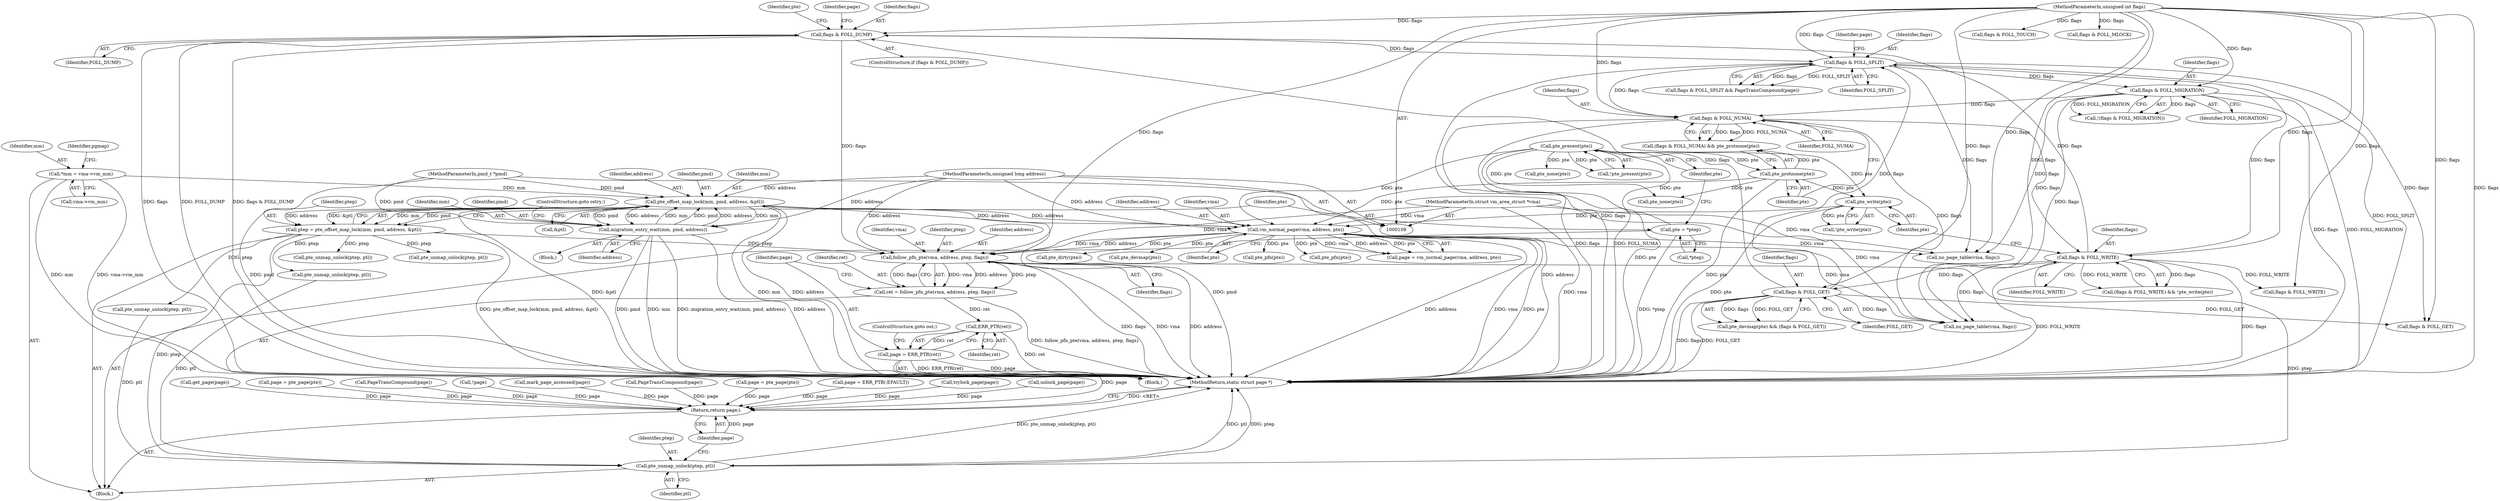 digraph "0_linux_19be0eaffa3ac7d8eb6784ad9bdbc7d67ed8e619_0@pointer" {
"1000269" [label="(Call,follow_pfn_pte(vma, address, ptep, flags))"];
"1000209" [label="(Call,vm_normal_page(vma, address, pte))"];
"1000110" [label="(MethodParameterIn,struct vm_area_struct *vma)"];
"1000141" [label="(Call,pte_offset_map_lock(mm, pmd, address, &ptl))"];
"1000116" [label="(Call,*mm = vma->vm_mm)"];
"1000180" [label="(Call,migration_entry_wait(mm, pmd, address))"];
"1000112" [label="(MethodParameterIn,pmd_t *pmd)"];
"1000111" [label="(MethodParameterIn,unsigned long address)"];
"1000199" [label="(Call,pte_write(pte))"];
"1000190" [label="(Call,pte_protnone(pte))"];
"1000153" [label="(Call,pte_present(pte))"];
"1000147" [label="(Call,pte = *ptep)"];
"1000139" [label="(Call,ptep = pte_offset_map_lock(mm, pmd, address, &ptl))"];
"1000245" [label="(Call,flags & FOLL_DUMP)"];
"1000220" [label="(Call,flags & FOLL_GET)"];
"1000195" [label="(Call,flags & FOLL_WRITE)"];
"1000187" [label="(Call,flags & FOLL_NUMA)"];
"1000281" [label="(Call,flags & FOLL_SPLIT)"];
"1000113" [label="(MethodParameterIn,unsigned int flags)"];
"1000160" [label="(Call,flags & FOLL_MIGRATION)"];
"1000267" [label="(Call,ret = follow_pfn_pte(vma, address, ptep, flags))"];
"1000276" [label="(Call,ERR_PTR(ret))"];
"1000274" [label="(Call,page = ERR_PTR(ret))"];
"1000377" [label="(Return,return page;)"];
"1000374" [label="(Call,pte_unmap_unlock(ptep, ptl))"];
"1000249" [label="(Call,page = ERR_PTR(-EFAULT))"];
"1000365" [label="(Call,trylock_page(page))"];
"1000189" [label="(Identifier,FOLL_NUMA)"];
"1000265" [label="(Block,)"];
"1000274" [label="(Call,page = ERR_PTR(ret))"];
"1000117" [label="(Identifier,mm)"];
"1000199" [label="(Call,pte_write(pte))"];
"1000114" [label="(Block,)"];
"1000197" [label="(Identifier,FOLL_WRITE)"];
"1000371" [label="(Call,unlock_page(page))"];
"1000375" [label="(Identifier,ptep)"];
"1000180" [label="(Call,migration_entry_wait(mm, pmd, address))"];
"1000207" [label="(Call,page = vm_normal_page(vma, address, pte))"];
"1000191" [label="(Identifier,pte)"];
"1000376" [label="(Identifier,ptl)"];
"1000187" [label="(Call,flags & FOLL_NUMA)"];
"1000377" [label="(Return,return page;)"];
"1000161" [label="(Identifier,flags)"];
"1000336" [label="(Call,pte_dirty(pte))"];
"1000218" [label="(Call,pte_devmap(pte))"];
"1000271" [label="(Identifier,address)"];
"1000139" [label="(Call,ptep = pte_offset_map_lock(mm, pmd, address, &ptl))"];
"1000154" [label="(Identifier,pte)"];
"1000162" [label="(Identifier,FOLL_MIGRATION)"];
"1000314" [label="(Call,get_page(page))"];
"1000153" [label="(Call,pte_present(pte))"];
"1000188" [label="(Identifier,flags)"];
"1000290" [label="(Call,pte_unmap_unlock(ptep, ptl))"];
"1000285" [label="(Identifier,page)"];
"1000116" [label="(Call,*mm = vma->vm_mm)"];
"1000277" [label="(Identifier,ret)"];
"1000182" [label="(Identifier,pmd)"];
"1000232" [label="(Call,page = pte_page(pte))"];
"1000136" [label="(Call,no_page_table(vma, flags))"];
"1000144" [label="(Identifier,address)"];
"1000275" [label="(Identifier,page)"];
"1000212" [label="(Identifier,pte)"];
"1000118" [label="(Call,vma->vm_mm)"];
"1000147" [label="(Call,pte = *ptep)"];
"1000112" [label="(MethodParameterIn,pmd_t *pmd)"];
"1000227" [label="(Call,pte_pfn(pte))"];
"1000200" [label="(Identifier,pte)"];
"1000159" [label="(Call,!(flags & FOLL_MIGRATION))"];
"1000165" [label="(Call,pte_none(pte))"];
"1000246" [label="(Identifier,flags)"];
"1000222" [label="(Identifier,FOLL_GET)"];
"1000217" [label="(Call,pte_devmap(pte) && (flags & FOLL_GET))"];
"1000280" [label="(Call,flags & FOLL_SPLIT && PageTransCompound(page))"];
"1000209" [label="(Call,vm_normal_page(vma, address, pte))"];
"1000357" [label="(Call,PageTransCompound(page))"];
"1000393" [label="(MethodReturn,static struct page *)"];
"1000143" [label="(Identifier,pmd)"];
"1000160" [label="(Call,flags & FOLL_MIGRATION)"];
"1000140" [label="(Identifier,ptep)"];
"1000268" [label="(Identifier,ret)"];
"1000385" [label="(Call,pte_none(pte))"];
"1000184" [label="(ControlStructure,goto retry;)"];
"1000142" [label="(Identifier,mm)"];
"1000244" [label="(ControlStructure,if (flags & FOLL_DUMP))"];
"1000221" [label="(Identifier,flags)"];
"1000110" [label="(MethodParameterIn,struct vm_area_struct *vma)"];
"1000325" [label="(Call,flags & FOLL_TOUCH)"];
"1000270" [label="(Identifier,vma)"];
"1000380" [label="(Call,pte_unmap_unlock(ptep, ptl))"];
"1000113" [label="(MethodParameterIn,unsigned int flags)"];
"1000141" [label="(Call,pte_offset_map_lock(mm, pmd, address, &ptl))"];
"1000276" [label="(Call,ERR_PTR(ret))"];
"1000190" [label="(Call,pte_protnone(pte))"];
"1000186" [label="(Call,(flags & FOLL_NUMA) && pte_protnone(pte))"];
"1000257" [label="(Call,pte_pfn(pte))"];
"1000211" [label="(Identifier,address)"];
"1000272" [label="(Identifier,ptep)"];
"1000241" [label="(Call,!page)"];
"1000198" [label="(Call,!pte_write(pte))"];
"1000183" [label="(Identifier,address)"];
"1000195" [label="(Call,flags & FOLL_WRITE)"];
"1000210" [label="(Identifier,vma)"];
"1000310" [label="(Call,flags & FOLL_GET)"];
"1000177" [label="(Call,pte_unmap_unlock(ptep, ptl))"];
"1000155" [label="(Block,)"];
"1000202" [label="(Call,pte_unmap_unlock(ptep, ptl))"];
"1000343" [label="(Call,mark_page_accessed(page))"];
"1000111" [label="(MethodParameterIn,unsigned long address)"];
"1000247" [label="(Identifier,FOLL_DUMP)"];
"1000283" [label="(Identifier,FOLL_SPLIT)"];
"1000220" [label="(Call,flags & FOLL_GET)"];
"1000267" [label="(Call,ret = follow_pfn_pte(vma, address, ptep, flags))"];
"1000145" [label="(Call,&ptl)"];
"1000278" [label="(ControlStructure,goto out;)"];
"1000347" [label="(Call,flags & FOLL_MLOCK)"];
"1000194" [label="(Call,(flags & FOLL_WRITE) && !pte_write(pte))"];
"1000196" [label="(Identifier,flags)"];
"1000284" [label="(Call,PageTransCompound(page))"];
"1000258" [label="(Identifier,pte)"];
"1000123" [label="(Identifier,pgmap)"];
"1000260" [label="(Call,page = pte_page(pte))"];
"1000152" [label="(Call,!pte_present(pte))"];
"1000281" [label="(Call,flags & FOLL_SPLIT)"];
"1000390" [label="(Call,no_page_table(vma, flags))"];
"1000269" [label="(Call,follow_pfn_pte(vma, address, ptep, flags))"];
"1000282" [label="(Identifier,flags)"];
"1000149" [label="(Call,*ptep)"];
"1000273" [label="(Identifier,flags)"];
"1000378" [label="(Identifier,page)"];
"1000181" [label="(Identifier,mm)"];
"1000245" [label="(Call,flags & FOLL_DUMP)"];
"1000250" [label="(Identifier,page)"];
"1000148" [label="(Identifier,pte)"];
"1000331" [label="(Call,flags & FOLL_WRITE)"];
"1000374" [label="(Call,pte_unmap_unlock(ptep, ptl))"];
"1000269" -> "1000267"  [label="AST: "];
"1000269" -> "1000273"  [label="CFG: "];
"1000270" -> "1000269"  [label="AST: "];
"1000271" -> "1000269"  [label="AST: "];
"1000272" -> "1000269"  [label="AST: "];
"1000273" -> "1000269"  [label="AST: "];
"1000267" -> "1000269"  [label="CFG: "];
"1000269" -> "1000393"  [label="DDG: flags"];
"1000269" -> "1000393"  [label="DDG: vma"];
"1000269" -> "1000393"  [label="DDG: address"];
"1000269" -> "1000267"  [label="DDG: vma"];
"1000269" -> "1000267"  [label="DDG: address"];
"1000269" -> "1000267"  [label="DDG: ptep"];
"1000269" -> "1000267"  [label="DDG: flags"];
"1000209" -> "1000269"  [label="DDG: vma"];
"1000209" -> "1000269"  [label="DDG: address"];
"1000110" -> "1000269"  [label="DDG: vma"];
"1000111" -> "1000269"  [label="DDG: address"];
"1000139" -> "1000269"  [label="DDG: ptep"];
"1000245" -> "1000269"  [label="DDG: flags"];
"1000113" -> "1000269"  [label="DDG: flags"];
"1000269" -> "1000374"  [label="DDG: ptep"];
"1000209" -> "1000207"  [label="AST: "];
"1000209" -> "1000212"  [label="CFG: "];
"1000210" -> "1000209"  [label="AST: "];
"1000211" -> "1000209"  [label="AST: "];
"1000212" -> "1000209"  [label="AST: "];
"1000207" -> "1000209"  [label="CFG: "];
"1000209" -> "1000393"  [label="DDG: vma"];
"1000209" -> "1000393"  [label="DDG: pte"];
"1000209" -> "1000393"  [label="DDG: address"];
"1000209" -> "1000136"  [label="DDG: vma"];
"1000209" -> "1000141"  [label="DDG: address"];
"1000209" -> "1000207"  [label="DDG: vma"];
"1000209" -> "1000207"  [label="DDG: address"];
"1000209" -> "1000207"  [label="DDG: pte"];
"1000110" -> "1000209"  [label="DDG: vma"];
"1000141" -> "1000209"  [label="DDG: address"];
"1000111" -> "1000209"  [label="DDG: address"];
"1000199" -> "1000209"  [label="DDG: pte"];
"1000190" -> "1000209"  [label="DDG: pte"];
"1000153" -> "1000209"  [label="DDG: pte"];
"1000209" -> "1000218"  [label="DDG: pte"];
"1000209" -> "1000227"  [label="DDG: pte"];
"1000209" -> "1000257"  [label="DDG: pte"];
"1000209" -> "1000336"  [label="DDG: pte"];
"1000209" -> "1000390"  [label="DDG: vma"];
"1000110" -> "1000109"  [label="AST: "];
"1000110" -> "1000393"  [label="DDG: vma"];
"1000110" -> "1000136"  [label="DDG: vma"];
"1000110" -> "1000390"  [label="DDG: vma"];
"1000141" -> "1000139"  [label="AST: "];
"1000141" -> "1000145"  [label="CFG: "];
"1000142" -> "1000141"  [label="AST: "];
"1000143" -> "1000141"  [label="AST: "];
"1000144" -> "1000141"  [label="AST: "];
"1000145" -> "1000141"  [label="AST: "];
"1000139" -> "1000141"  [label="CFG: "];
"1000141" -> "1000393"  [label="DDG: mm"];
"1000141" -> "1000393"  [label="DDG: address"];
"1000141" -> "1000393"  [label="DDG: pmd"];
"1000141" -> "1000393"  [label="DDG: &ptl"];
"1000141" -> "1000139"  [label="DDG: mm"];
"1000141" -> "1000139"  [label="DDG: pmd"];
"1000141" -> "1000139"  [label="DDG: address"];
"1000141" -> "1000139"  [label="DDG: &ptl"];
"1000116" -> "1000141"  [label="DDG: mm"];
"1000180" -> "1000141"  [label="DDG: mm"];
"1000180" -> "1000141"  [label="DDG: pmd"];
"1000180" -> "1000141"  [label="DDG: address"];
"1000112" -> "1000141"  [label="DDG: pmd"];
"1000111" -> "1000141"  [label="DDG: address"];
"1000141" -> "1000180"  [label="DDG: mm"];
"1000141" -> "1000180"  [label="DDG: pmd"];
"1000141" -> "1000180"  [label="DDG: address"];
"1000116" -> "1000114"  [label="AST: "];
"1000116" -> "1000118"  [label="CFG: "];
"1000117" -> "1000116"  [label="AST: "];
"1000118" -> "1000116"  [label="AST: "];
"1000123" -> "1000116"  [label="CFG: "];
"1000116" -> "1000393"  [label="DDG: mm"];
"1000116" -> "1000393"  [label="DDG: vma->vm_mm"];
"1000180" -> "1000155"  [label="AST: "];
"1000180" -> "1000183"  [label="CFG: "];
"1000181" -> "1000180"  [label="AST: "];
"1000182" -> "1000180"  [label="AST: "];
"1000183" -> "1000180"  [label="AST: "];
"1000184" -> "1000180"  [label="CFG: "];
"1000180" -> "1000393"  [label="DDG: pmd"];
"1000180" -> "1000393"  [label="DDG: mm"];
"1000180" -> "1000393"  [label="DDG: migration_entry_wait(mm, pmd, address)"];
"1000180" -> "1000393"  [label="DDG: address"];
"1000112" -> "1000180"  [label="DDG: pmd"];
"1000111" -> "1000180"  [label="DDG: address"];
"1000112" -> "1000109"  [label="AST: "];
"1000112" -> "1000393"  [label="DDG: pmd"];
"1000111" -> "1000109"  [label="AST: "];
"1000111" -> "1000393"  [label="DDG: address"];
"1000199" -> "1000198"  [label="AST: "];
"1000199" -> "1000200"  [label="CFG: "];
"1000200" -> "1000199"  [label="AST: "];
"1000198" -> "1000199"  [label="CFG: "];
"1000199" -> "1000393"  [label="DDG: pte"];
"1000199" -> "1000198"  [label="DDG: pte"];
"1000190" -> "1000199"  [label="DDG: pte"];
"1000153" -> "1000199"  [label="DDG: pte"];
"1000190" -> "1000186"  [label="AST: "];
"1000190" -> "1000191"  [label="CFG: "];
"1000191" -> "1000190"  [label="AST: "];
"1000186" -> "1000190"  [label="CFG: "];
"1000190" -> "1000393"  [label="DDG: pte"];
"1000190" -> "1000186"  [label="DDG: pte"];
"1000153" -> "1000190"  [label="DDG: pte"];
"1000190" -> "1000385"  [label="DDG: pte"];
"1000153" -> "1000152"  [label="AST: "];
"1000153" -> "1000154"  [label="CFG: "];
"1000154" -> "1000153"  [label="AST: "];
"1000152" -> "1000153"  [label="CFG: "];
"1000153" -> "1000393"  [label="DDG: pte"];
"1000153" -> "1000152"  [label="DDG: pte"];
"1000147" -> "1000153"  [label="DDG: pte"];
"1000153" -> "1000165"  [label="DDG: pte"];
"1000153" -> "1000385"  [label="DDG: pte"];
"1000147" -> "1000114"  [label="AST: "];
"1000147" -> "1000149"  [label="CFG: "];
"1000148" -> "1000147"  [label="AST: "];
"1000149" -> "1000147"  [label="AST: "];
"1000154" -> "1000147"  [label="CFG: "];
"1000147" -> "1000393"  [label="DDG: *ptep"];
"1000139" -> "1000114"  [label="AST: "];
"1000140" -> "1000139"  [label="AST: "];
"1000148" -> "1000139"  [label="CFG: "];
"1000139" -> "1000393"  [label="DDG: pte_offset_map_lock(mm, pmd, address, &ptl)"];
"1000139" -> "1000177"  [label="DDG: ptep"];
"1000139" -> "1000202"  [label="DDG: ptep"];
"1000139" -> "1000290"  [label="DDG: ptep"];
"1000139" -> "1000374"  [label="DDG: ptep"];
"1000139" -> "1000380"  [label="DDG: ptep"];
"1000245" -> "1000244"  [label="AST: "];
"1000245" -> "1000247"  [label="CFG: "];
"1000246" -> "1000245"  [label="AST: "];
"1000247" -> "1000245"  [label="AST: "];
"1000250" -> "1000245"  [label="CFG: "];
"1000258" -> "1000245"  [label="CFG: "];
"1000245" -> "1000393"  [label="DDG: flags & FOLL_DUMP"];
"1000245" -> "1000393"  [label="DDG: flags"];
"1000245" -> "1000393"  [label="DDG: FOLL_DUMP"];
"1000220" -> "1000245"  [label="DDG: flags"];
"1000195" -> "1000245"  [label="DDG: flags"];
"1000113" -> "1000245"  [label="DDG: flags"];
"1000245" -> "1000281"  [label="DDG: flags"];
"1000220" -> "1000217"  [label="AST: "];
"1000220" -> "1000222"  [label="CFG: "];
"1000221" -> "1000220"  [label="AST: "];
"1000222" -> "1000220"  [label="AST: "];
"1000217" -> "1000220"  [label="CFG: "];
"1000220" -> "1000393"  [label="DDG: flags"];
"1000220" -> "1000393"  [label="DDG: FOLL_GET"];
"1000220" -> "1000217"  [label="DDG: flags"];
"1000220" -> "1000217"  [label="DDG: FOLL_GET"];
"1000195" -> "1000220"  [label="DDG: flags"];
"1000113" -> "1000220"  [label="DDG: flags"];
"1000220" -> "1000281"  [label="DDG: flags"];
"1000220" -> "1000310"  [label="DDG: FOLL_GET"];
"1000220" -> "1000390"  [label="DDG: flags"];
"1000195" -> "1000194"  [label="AST: "];
"1000195" -> "1000197"  [label="CFG: "];
"1000196" -> "1000195"  [label="AST: "];
"1000197" -> "1000195"  [label="AST: "];
"1000200" -> "1000195"  [label="CFG: "];
"1000194" -> "1000195"  [label="CFG: "];
"1000195" -> "1000393"  [label="DDG: FOLL_WRITE"];
"1000195" -> "1000393"  [label="DDG: flags"];
"1000195" -> "1000194"  [label="DDG: flags"];
"1000195" -> "1000194"  [label="DDG: FOLL_WRITE"];
"1000187" -> "1000195"  [label="DDG: flags"];
"1000113" -> "1000195"  [label="DDG: flags"];
"1000195" -> "1000281"  [label="DDG: flags"];
"1000195" -> "1000331"  [label="DDG: FOLL_WRITE"];
"1000195" -> "1000390"  [label="DDG: flags"];
"1000187" -> "1000186"  [label="AST: "];
"1000187" -> "1000189"  [label="CFG: "];
"1000188" -> "1000187"  [label="AST: "];
"1000189" -> "1000187"  [label="AST: "];
"1000191" -> "1000187"  [label="CFG: "];
"1000186" -> "1000187"  [label="CFG: "];
"1000187" -> "1000393"  [label="DDG: flags"];
"1000187" -> "1000393"  [label="DDG: FOLL_NUMA"];
"1000187" -> "1000186"  [label="DDG: flags"];
"1000187" -> "1000186"  [label="DDG: FOLL_NUMA"];
"1000281" -> "1000187"  [label="DDG: flags"];
"1000160" -> "1000187"  [label="DDG: flags"];
"1000113" -> "1000187"  [label="DDG: flags"];
"1000187" -> "1000390"  [label="DDG: flags"];
"1000281" -> "1000280"  [label="AST: "];
"1000281" -> "1000283"  [label="CFG: "];
"1000282" -> "1000281"  [label="AST: "];
"1000283" -> "1000281"  [label="AST: "];
"1000285" -> "1000281"  [label="CFG: "];
"1000280" -> "1000281"  [label="CFG: "];
"1000281" -> "1000393"  [label="DDG: flags"];
"1000281" -> "1000393"  [label="DDG: FOLL_SPLIT"];
"1000281" -> "1000136"  [label="DDG: flags"];
"1000281" -> "1000160"  [label="DDG: flags"];
"1000281" -> "1000280"  [label="DDG: flags"];
"1000281" -> "1000280"  [label="DDG: FOLL_SPLIT"];
"1000113" -> "1000281"  [label="DDG: flags"];
"1000281" -> "1000310"  [label="DDG: flags"];
"1000113" -> "1000109"  [label="AST: "];
"1000113" -> "1000393"  [label="DDG: flags"];
"1000113" -> "1000136"  [label="DDG: flags"];
"1000113" -> "1000160"  [label="DDG: flags"];
"1000113" -> "1000310"  [label="DDG: flags"];
"1000113" -> "1000325"  [label="DDG: flags"];
"1000113" -> "1000331"  [label="DDG: flags"];
"1000113" -> "1000347"  [label="DDG: flags"];
"1000113" -> "1000390"  [label="DDG: flags"];
"1000160" -> "1000159"  [label="AST: "];
"1000160" -> "1000162"  [label="CFG: "];
"1000161" -> "1000160"  [label="AST: "];
"1000162" -> "1000160"  [label="AST: "];
"1000159" -> "1000160"  [label="CFG: "];
"1000160" -> "1000393"  [label="DDG: FOLL_MIGRATION"];
"1000160" -> "1000393"  [label="DDG: flags"];
"1000160" -> "1000136"  [label="DDG: flags"];
"1000160" -> "1000159"  [label="DDG: flags"];
"1000160" -> "1000159"  [label="DDG: FOLL_MIGRATION"];
"1000160" -> "1000390"  [label="DDG: flags"];
"1000267" -> "1000265"  [label="AST: "];
"1000268" -> "1000267"  [label="AST: "];
"1000275" -> "1000267"  [label="CFG: "];
"1000267" -> "1000393"  [label="DDG: follow_pfn_pte(vma, address, ptep, flags)"];
"1000267" -> "1000276"  [label="DDG: ret"];
"1000276" -> "1000274"  [label="AST: "];
"1000276" -> "1000277"  [label="CFG: "];
"1000277" -> "1000276"  [label="AST: "];
"1000274" -> "1000276"  [label="CFG: "];
"1000276" -> "1000393"  [label="DDG: ret"];
"1000276" -> "1000274"  [label="DDG: ret"];
"1000274" -> "1000265"  [label="AST: "];
"1000275" -> "1000274"  [label="AST: "];
"1000278" -> "1000274"  [label="CFG: "];
"1000274" -> "1000393"  [label="DDG: page"];
"1000274" -> "1000393"  [label="DDG: ERR_PTR(ret)"];
"1000274" -> "1000377"  [label="DDG: page"];
"1000377" -> "1000114"  [label="AST: "];
"1000377" -> "1000378"  [label="CFG: "];
"1000378" -> "1000377"  [label="AST: "];
"1000393" -> "1000377"  [label="CFG: "];
"1000377" -> "1000393"  [label="DDG: <RET>"];
"1000378" -> "1000377"  [label="DDG: page"];
"1000343" -> "1000377"  [label="DDG: page"];
"1000357" -> "1000377"  [label="DDG: page"];
"1000365" -> "1000377"  [label="DDG: page"];
"1000241" -> "1000377"  [label="DDG: page"];
"1000371" -> "1000377"  [label="DDG: page"];
"1000284" -> "1000377"  [label="DDG: page"];
"1000314" -> "1000377"  [label="DDG: page"];
"1000232" -> "1000377"  [label="DDG: page"];
"1000260" -> "1000377"  [label="DDG: page"];
"1000249" -> "1000377"  [label="DDG: page"];
"1000374" -> "1000114"  [label="AST: "];
"1000374" -> "1000376"  [label="CFG: "];
"1000375" -> "1000374"  [label="AST: "];
"1000376" -> "1000374"  [label="AST: "];
"1000378" -> "1000374"  [label="CFG: "];
"1000374" -> "1000393"  [label="DDG: ptl"];
"1000374" -> "1000393"  [label="DDG: ptep"];
"1000374" -> "1000393"  [label="DDG: pte_unmap_unlock(ptep, ptl)"];
"1000290" -> "1000374"  [label="DDG: ptl"];
"1000177" -> "1000374"  [label="DDG: ptl"];
}

